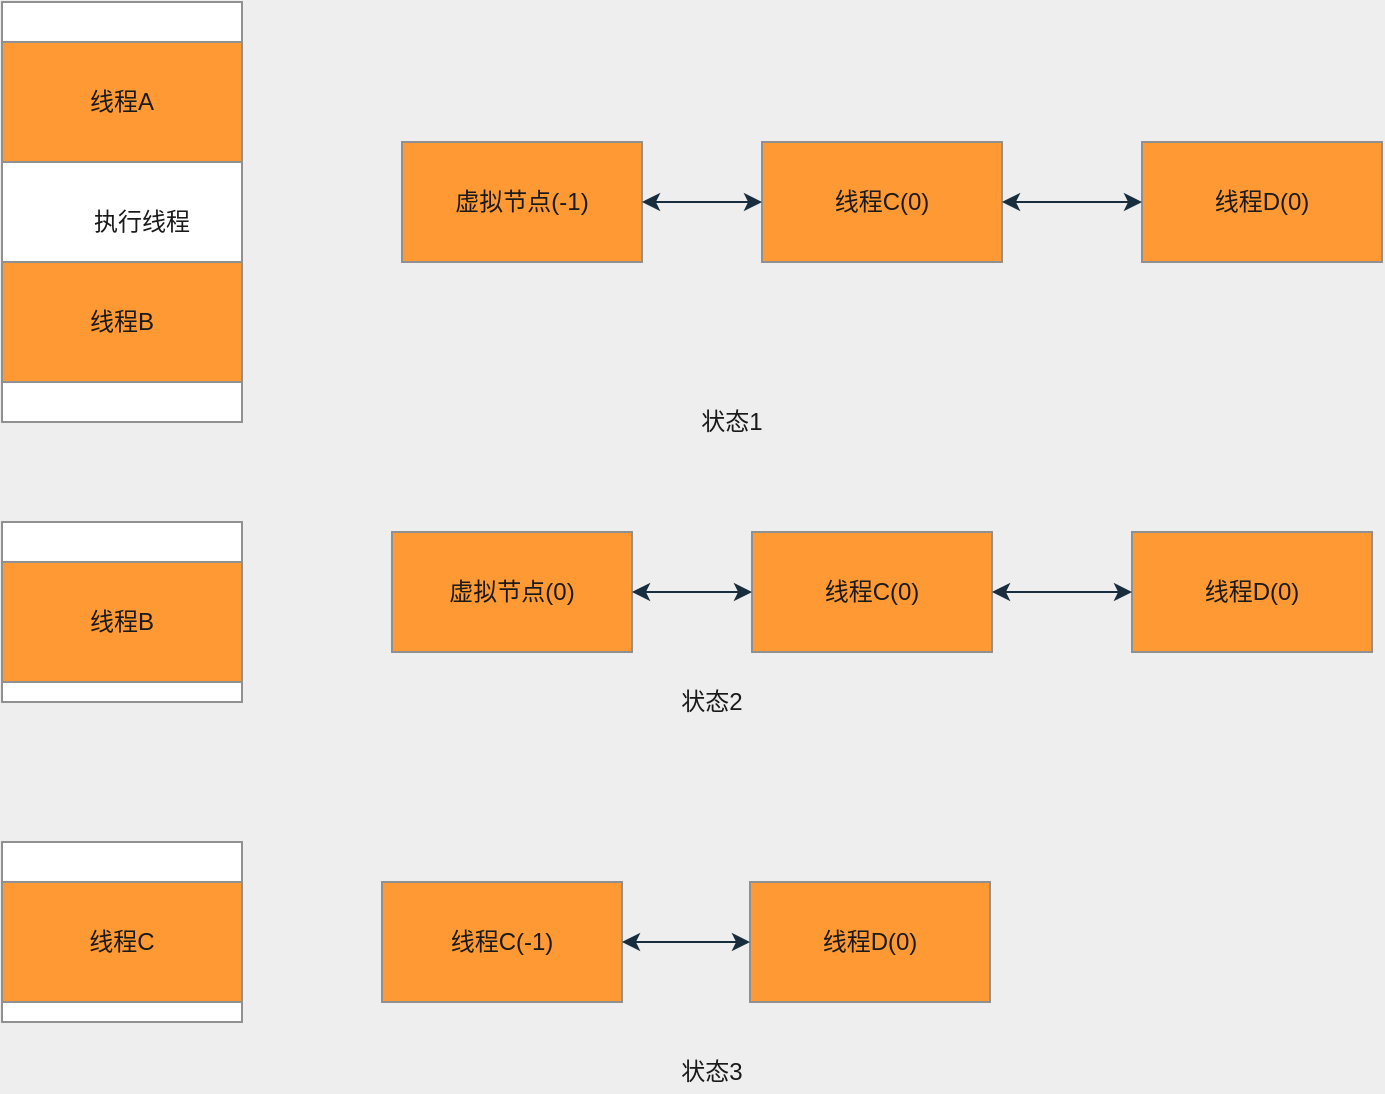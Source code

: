 <mxfile version="14.2.4" type="embed">
    <diagram id="CwNbqXVU-TIB2LcIeVI_" name="Page-1">
        <mxGraphModel dx="1118" dy="647" grid="1" gridSize="10" guides="1" tooltips="1" connect="1" arrows="1" fold="1" page="1" pageScale="1" pageWidth="827" pageHeight="1169" background="#EEEEEE" math="0" shadow="0">
            <root>
                <mxCell id="0"/>
                <mxCell id="1" parent="0"/>
                <mxCell id="2" value="" style="rounded=0;whiteSpace=wrap;html=1;sketch=0;strokeColor=#909090;fontColor=#1A1A1A;fillColor=#FFFFFF;" vertex="1" parent="1">
                    <mxGeometry x="40" y="50" width="120" height="210" as="geometry"/>
                </mxCell>
                <mxCell id="3" value="线程A" style="rounded=0;whiteSpace=wrap;html=1;sketch=0;strokeColor=#909090;fontColor=#1A1A1A;fillColor=#FF9933;" vertex="1" parent="1">
                    <mxGeometry x="40" y="70" width="120" height="60" as="geometry"/>
                </mxCell>
                <mxCell id="4" value="线程B" style="rounded=0;whiteSpace=wrap;html=1;sketch=0;strokeColor=#909090;fillColor=#FF9933;fontColor=#1A1A1A;" vertex="1" parent="1">
                    <mxGeometry x="40" y="180" width="120" height="60" as="geometry"/>
                </mxCell>
                <mxCell id="5" value="虚拟节点(-1)" style="rounded=0;whiteSpace=wrap;html=1;sketch=0;strokeColor=#909090;fillColor=#FF9933;fontColor=#1A1A1A;" vertex="1" parent="1">
                    <mxGeometry x="240" y="120" width="120" height="60" as="geometry"/>
                </mxCell>
                <mxCell id="6" value="线程C(0)" style="rounded=0;whiteSpace=wrap;html=1;sketch=0;strokeColor=#909090;fillColor=#FF9933;fontColor=#1A1A1A;" vertex="1" parent="1">
                    <mxGeometry x="420" y="120" width="120" height="60" as="geometry"/>
                </mxCell>
                <mxCell id="7" value="线程D(0)" style="rounded=0;whiteSpace=wrap;html=1;sketch=0;strokeColor=#909090;fillColor=#FF9933;fontColor=#1A1A1A;" vertex="1" parent="1">
                    <mxGeometry x="610" y="120" width="120" height="60" as="geometry"/>
                </mxCell>
                <mxCell id="8" value="" style="endArrow=classic;startArrow=classic;html=1;strokeColor=#182E3E;fontColor=#1A1A1A;exitX=1;exitY=0.5;exitDx=0;exitDy=0;entryX=0;entryY=0.5;entryDx=0;entryDy=0;" edge="1" parent="1" source="5" target="6">
                    <mxGeometry width="50" height="50" relative="1" as="geometry">
                        <mxPoint x="390" y="300" as="sourcePoint"/>
                        <mxPoint x="440" y="250" as="targetPoint"/>
                    </mxGeometry>
                </mxCell>
                <mxCell id="9" value="" style="endArrow=classic;startArrow=classic;html=1;strokeColor=#182E3E;fontColor=#1A1A1A;exitX=1;exitY=0.5;exitDx=0;exitDy=0;entryX=0;entryY=0.5;entryDx=0;entryDy=0;" edge="1" parent="1" source="6" target="7">
                    <mxGeometry width="50" height="50" relative="1" as="geometry">
                        <mxPoint x="570" y="290" as="sourcePoint"/>
                        <mxPoint x="620" y="240" as="targetPoint"/>
                    </mxGeometry>
                </mxCell>
                <mxCell id="10" value="状态1" style="text;html=1;strokeColor=none;fillColor=none;align=center;verticalAlign=middle;whiteSpace=wrap;rounded=0;sketch=0;fontColor=#1A1A1A;" vertex="1" parent="1">
                    <mxGeometry x="340" y="250" width="130" height="20" as="geometry"/>
                </mxCell>
                <mxCell id="11" value="执行线程" style="text;html=1;strokeColor=none;fillColor=none;align=center;verticalAlign=middle;whiteSpace=wrap;rounded=0;sketch=0;fontColor=#1A1A1A;" vertex="1" parent="1">
                    <mxGeometry x="80" y="150" width="60" height="20" as="geometry"/>
                </mxCell>
                <mxCell id="12" value="" style="rounded=0;whiteSpace=wrap;html=1;sketch=0;strokeColor=#909090;fontColor=#1A1A1A;fillColor=#FFFFFF;" vertex="1" parent="1">
                    <mxGeometry x="40" y="310" width="120" height="90" as="geometry"/>
                </mxCell>
                <mxCell id="14" value="线程B" style="rounded=0;whiteSpace=wrap;html=1;sketch=0;strokeColor=#909090;fillColor=#FF9933;fontColor=#1A1A1A;" vertex="1" parent="1">
                    <mxGeometry x="40" y="330" width="120" height="60" as="geometry"/>
                </mxCell>
                <mxCell id="16" style="edgeStyle=orthogonalEdgeStyle;curved=0;rounded=1;sketch=0;orthogonalLoop=1;jettySize=auto;html=1;exitX=0.5;exitY=1;exitDx=0;exitDy=0;strokeColor=#182E3E;fontColor=#1A1A1A;" edge="1" parent="1" source="12" target="12">
                    <mxGeometry relative="1" as="geometry"/>
                </mxCell>
                <mxCell id="21" value="虚拟节点(0)" style="rounded=0;whiteSpace=wrap;html=1;sketch=0;strokeColor=#909090;fillColor=#FF9933;fontColor=#1A1A1A;" vertex="1" parent="1">
                    <mxGeometry x="235" y="315" width="120" height="60" as="geometry"/>
                </mxCell>
                <mxCell id="22" value="线程C(0)" style="rounded=0;whiteSpace=wrap;html=1;sketch=0;strokeColor=#909090;fillColor=#FF9933;fontColor=#1A1A1A;" vertex="1" parent="1">
                    <mxGeometry x="415" y="315" width="120" height="60" as="geometry"/>
                </mxCell>
                <mxCell id="23" value="线程D(0)" style="rounded=0;whiteSpace=wrap;html=1;sketch=0;strokeColor=#909090;fillColor=#FF9933;fontColor=#1A1A1A;" vertex="1" parent="1">
                    <mxGeometry x="605" y="315" width="120" height="60" as="geometry"/>
                </mxCell>
                <mxCell id="24" value="" style="endArrow=classic;startArrow=classic;html=1;strokeColor=#182E3E;fontColor=#1A1A1A;exitX=1;exitY=0.5;exitDx=0;exitDy=0;entryX=0;entryY=0.5;entryDx=0;entryDy=0;" edge="1" parent="1" source="21" target="22">
                    <mxGeometry width="50" height="50" relative="1" as="geometry">
                        <mxPoint x="385" y="495" as="sourcePoint"/>
                        <mxPoint x="435" y="445" as="targetPoint"/>
                    </mxGeometry>
                </mxCell>
                <mxCell id="25" value="" style="endArrow=classic;startArrow=classic;html=1;strokeColor=#182E3E;fontColor=#1A1A1A;exitX=1;exitY=0.5;exitDx=0;exitDy=0;entryX=0;entryY=0.5;entryDx=0;entryDy=0;" edge="1" parent="1" source="22" target="23">
                    <mxGeometry width="50" height="50" relative="1" as="geometry">
                        <mxPoint x="565" y="485" as="sourcePoint"/>
                        <mxPoint x="615" y="435" as="targetPoint"/>
                    </mxGeometry>
                </mxCell>
                <mxCell id="26" value="" style="rounded=0;whiteSpace=wrap;html=1;sketch=0;strokeColor=#909090;fontColor=#1A1A1A;fillColor=#FFFFFF;" vertex="1" parent="1">
                    <mxGeometry x="40" y="470" width="120" height="90" as="geometry"/>
                </mxCell>
                <mxCell id="27" value="线程C" style="rounded=0;whiteSpace=wrap;html=1;sketch=0;strokeColor=#909090;fillColor=#FF9933;fontColor=#1A1A1A;" vertex="1" parent="1">
                    <mxGeometry x="40" y="490" width="120" height="60" as="geometry"/>
                </mxCell>
                <mxCell id="28" style="edgeStyle=orthogonalEdgeStyle;curved=0;rounded=1;sketch=0;orthogonalLoop=1;jettySize=auto;html=1;exitX=0.5;exitY=1;exitDx=0;exitDy=0;strokeColor=#182E3E;fontColor=#1A1A1A;" edge="1" parent="1" source="26" target="26">
                    <mxGeometry relative="1" as="geometry"/>
                </mxCell>
                <mxCell id="29" value="线程C(-1)" style="rounded=0;whiteSpace=wrap;html=1;sketch=0;strokeColor=#909090;fillColor=#FF9933;fontColor=#1A1A1A;" vertex="1" parent="1">
                    <mxGeometry x="230" y="490" width="120" height="60" as="geometry"/>
                </mxCell>
                <mxCell id="30" value="线程D(0)" style="rounded=0;whiteSpace=wrap;html=1;sketch=0;strokeColor=#909090;fillColor=#FF9933;fontColor=#1A1A1A;" vertex="1" parent="1">
                    <mxGeometry x="414" y="490" width="120" height="60" as="geometry"/>
                </mxCell>
                <mxCell id="33" value="" style="endArrow=classic;startArrow=classic;html=1;strokeColor=#182E3E;fontColor=#1A1A1A;exitX=1;exitY=0.5;exitDx=0;exitDy=0;entryX=0;entryY=0.5;entryDx=0;entryDy=0;" edge="1" parent="1" source="29" target="30">
                    <mxGeometry width="50" height="50" relative="1" as="geometry">
                        <mxPoint x="390" y="490" as="sourcePoint"/>
                        <mxPoint x="440" y="440" as="targetPoint"/>
                    </mxGeometry>
                </mxCell>
                <mxCell id="34" value="状态2" style="text;html=1;strokeColor=none;fillColor=none;align=center;verticalAlign=middle;whiteSpace=wrap;rounded=0;sketch=0;fontColor=#1A1A1A;" vertex="1" parent="1">
                    <mxGeometry x="330" y="390" width="130" height="20" as="geometry"/>
                </mxCell>
                <mxCell id="35" value="状态3" style="text;html=1;strokeColor=none;fillColor=none;align=center;verticalAlign=middle;whiteSpace=wrap;rounded=0;sketch=0;fontColor=#1A1A1A;" vertex="1" parent="1">
                    <mxGeometry x="330" y="575" width="130" height="20" as="geometry"/>
                </mxCell>
            </root>
        </mxGraphModel>
    </diagram>
</mxfile>